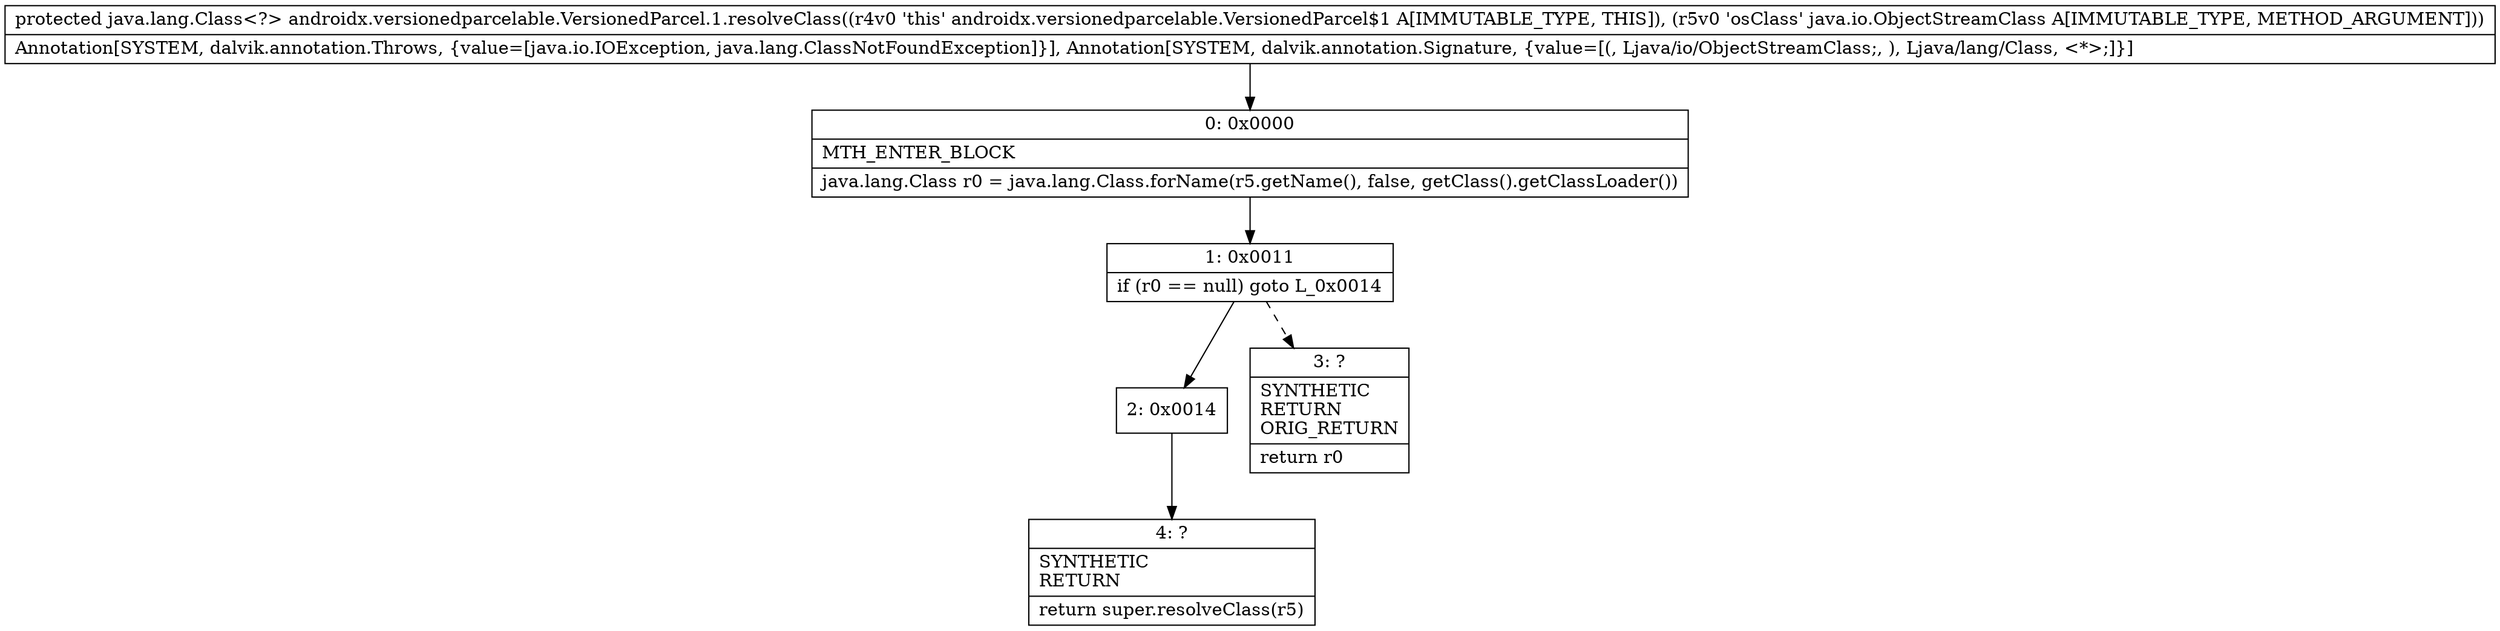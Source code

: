 digraph "CFG forandroidx.versionedparcelable.VersionedParcel.1.resolveClass(Ljava\/io\/ObjectStreamClass;)Ljava\/lang\/Class;" {
Node_0 [shape=record,label="{0\:\ 0x0000|MTH_ENTER_BLOCK\l|java.lang.Class r0 = java.lang.Class.forName(r5.getName(), false, getClass().getClassLoader())\l}"];
Node_1 [shape=record,label="{1\:\ 0x0011|if (r0 == null) goto L_0x0014\l}"];
Node_2 [shape=record,label="{2\:\ 0x0014}"];
Node_3 [shape=record,label="{3\:\ ?|SYNTHETIC\lRETURN\lORIG_RETURN\l|return r0\l}"];
Node_4 [shape=record,label="{4\:\ ?|SYNTHETIC\lRETURN\l|return super.resolveClass(r5)\l}"];
MethodNode[shape=record,label="{protected java.lang.Class\<?\> androidx.versionedparcelable.VersionedParcel.1.resolveClass((r4v0 'this' androidx.versionedparcelable.VersionedParcel$1 A[IMMUTABLE_TYPE, THIS]), (r5v0 'osClass' java.io.ObjectStreamClass A[IMMUTABLE_TYPE, METHOD_ARGUMENT]))  | Annotation[SYSTEM, dalvik.annotation.Throws, \{value=[java.io.IOException, java.lang.ClassNotFoundException]\}], Annotation[SYSTEM, dalvik.annotation.Signature, \{value=[(, Ljava\/io\/ObjectStreamClass;, ), Ljava\/lang\/Class, \<*\>;]\}]\l}"];
MethodNode -> Node_0;
Node_0 -> Node_1;
Node_1 -> Node_2;
Node_1 -> Node_3[style=dashed];
Node_2 -> Node_4;
}

